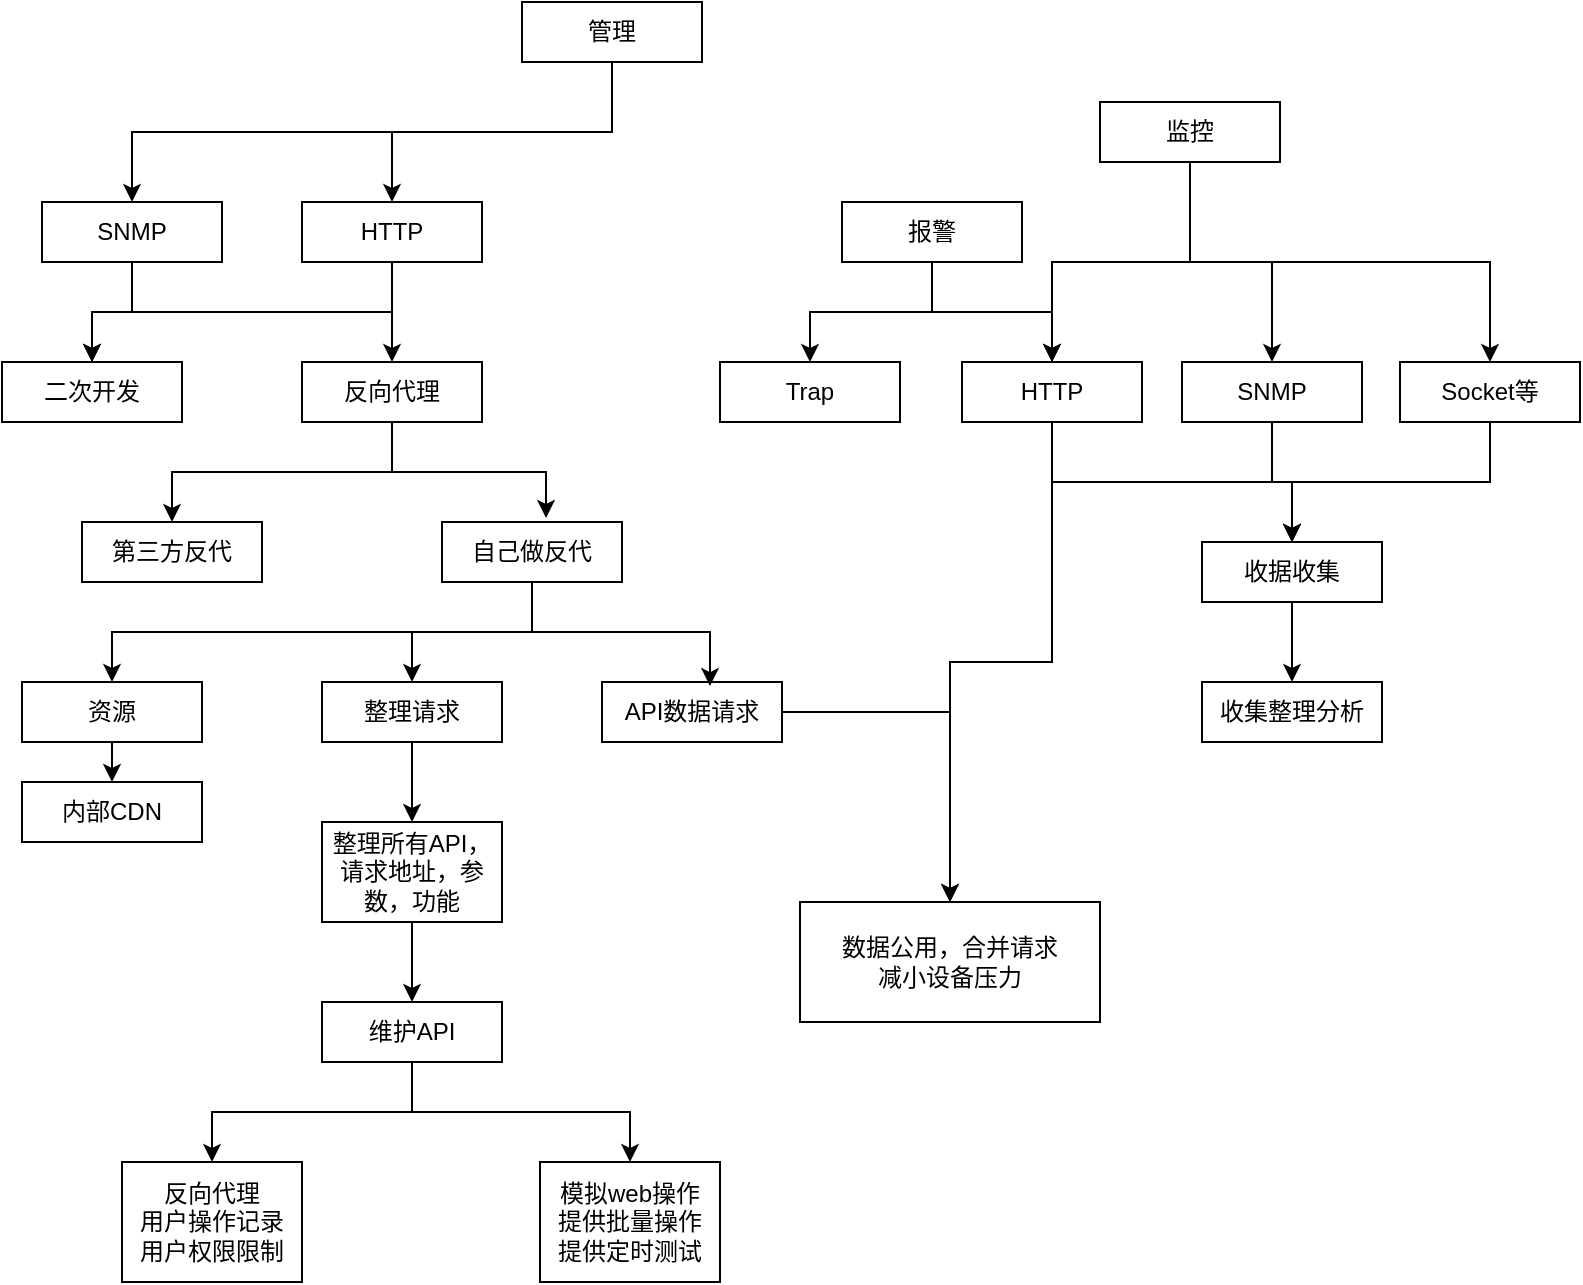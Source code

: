 <mxfile version="26.1.1">
  <diagram name="第 1 页" id="jMXwqLGd38tVFQFfNRH4">
    <mxGraphModel dx="1130" dy="462" grid="1" gridSize="10" guides="1" tooltips="1" connect="1" arrows="1" fold="1" page="1" pageScale="1" pageWidth="827" pageHeight="1169" math="0" shadow="0">
      <root>
        <mxCell id="0" />
        <mxCell id="1" parent="0" />
        <mxCell id="ABr8ec6Qx6EPEwKqW_Jd-40" style="edgeStyle=orthogonalEdgeStyle;rounded=0;orthogonalLoop=1;jettySize=auto;html=1;exitX=0.5;exitY=1;exitDx=0;exitDy=0;entryX=0.5;entryY=0;entryDx=0;entryDy=0;" edge="1" parent="1" source="ABr8ec6Qx6EPEwKqW_Jd-1" target="ABr8ec6Qx6EPEwKqW_Jd-5">
          <mxGeometry relative="1" as="geometry" />
        </mxCell>
        <mxCell id="ABr8ec6Qx6EPEwKqW_Jd-41" style="edgeStyle=orthogonalEdgeStyle;rounded=0;orthogonalLoop=1;jettySize=auto;html=1;exitX=0.5;exitY=1;exitDx=0;exitDy=0;entryX=0.5;entryY=0;entryDx=0;entryDy=0;" edge="1" parent="1" source="ABr8ec6Qx6EPEwKqW_Jd-1" target="ABr8ec6Qx6EPEwKqW_Jd-4">
          <mxGeometry relative="1" as="geometry" />
        </mxCell>
        <mxCell id="ABr8ec6Qx6EPEwKqW_Jd-1" value="管理" style="rounded=0;whiteSpace=wrap;html=1;" vertex="1" parent="1">
          <mxGeometry x="270" y="20" width="90" height="30" as="geometry" />
        </mxCell>
        <mxCell id="ABr8ec6Qx6EPEwKqW_Jd-33" style="edgeStyle=orthogonalEdgeStyle;rounded=0;orthogonalLoop=1;jettySize=auto;html=1;exitX=0.5;exitY=1;exitDx=0;exitDy=0;entryX=0.5;entryY=0;entryDx=0;entryDy=0;" edge="1" parent="1" source="ABr8ec6Qx6EPEwKqW_Jd-2" target="ABr8ec6Qx6EPEwKqW_Jd-7">
          <mxGeometry relative="1" as="geometry" />
        </mxCell>
        <mxCell id="ABr8ec6Qx6EPEwKqW_Jd-34" style="edgeStyle=orthogonalEdgeStyle;rounded=0;orthogonalLoop=1;jettySize=auto;html=1;exitX=0.5;exitY=1;exitDx=0;exitDy=0;entryX=0.5;entryY=0;entryDx=0;entryDy=0;" edge="1" parent="1" source="ABr8ec6Qx6EPEwKqW_Jd-2" target="ABr8ec6Qx6EPEwKqW_Jd-6">
          <mxGeometry relative="1" as="geometry" />
        </mxCell>
        <mxCell id="ABr8ec6Qx6EPEwKqW_Jd-35" style="edgeStyle=orthogonalEdgeStyle;rounded=0;orthogonalLoop=1;jettySize=auto;html=1;exitX=0.5;exitY=1;exitDx=0;exitDy=0;entryX=0.5;entryY=0;entryDx=0;entryDy=0;" edge="1" parent="1" source="ABr8ec6Qx6EPEwKqW_Jd-2" target="ABr8ec6Qx6EPEwKqW_Jd-12">
          <mxGeometry relative="1" as="geometry" />
        </mxCell>
        <mxCell id="ABr8ec6Qx6EPEwKqW_Jd-2" value="监控" style="rounded=0;whiteSpace=wrap;html=1;" vertex="1" parent="1">
          <mxGeometry x="559" y="70" width="90" height="30" as="geometry" />
        </mxCell>
        <mxCell id="ABr8ec6Qx6EPEwKqW_Jd-44" style="edgeStyle=orthogonalEdgeStyle;rounded=0;orthogonalLoop=1;jettySize=auto;html=1;exitX=0.5;exitY=1;exitDx=0;exitDy=0;entryX=0.5;entryY=0;entryDx=0;entryDy=0;" edge="1" parent="1" source="ABr8ec6Qx6EPEwKqW_Jd-4" target="ABr8ec6Qx6EPEwKqW_Jd-9">
          <mxGeometry relative="1" as="geometry" />
        </mxCell>
        <mxCell id="ABr8ec6Qx6EPEwKqW_Jd-4" value="SNMP" style="rounded=0;whiteSpace=wrap;html=1;" vertex="1" parent="1">
          <mxGeometry x="30" y="120" width="90" height="30" as="geometry" />
        </mxCell>
        <mxCell id="ABr8ec6Qx6EPEwKqW_Jd-42" style="edgeStyle=orthogonalEdgeStyle;rounded=0;orthogonalLoop=1;jettySize=auto;html=1;exitX=0.5;exitY=1;exitDx=0;exitDy=0;entryX=0.5;entryY=0;entryDx=0;entryDy=0;" edge="1" parent="1" source="ABr8ec6Qx6EPEwKqW_Jd-5" target="ABr8ec6Qx6EPEwKqW_Jd-9">
          <mxGeometry relative="1" as="geometry" />
        </mxCell>
        <mxCell id="ABr8ec6Qx6EPEwKqW_Jd-43" style="edgeStyle=orthogonalEdgeStyle;rounded=0;orthogonalLoop=1;jettySize=auto;html=1;exitX=0.5;exitY=1;exitDx=0;exitDy=0;entryX=0.5;entryY=0;entryDx=0;entryDy=0;" edge="1" parent="1" source="ABr8ec6Qx6EPEwKqW_Jd-5" target="ABr8ec6Qx6EPEwKqW_Jd-10">
          <mxGeometry relative="1" as="geometry" />
        </mxCell>
        <mxCell id="ABr8ec6Qx6EPEwKqW_Jd-5" value="HTTP" style="rounded=0;whiteSpace=wrap;html=1;" vertex="1" parent="1">
          <mxGeometry x="160" y="120" width="90" height="30" as="geometry" />
        </mxCell>
        <mxCell id="ABr8ec6Qx6EPEwKqW_Jd-37" style="edgeStyle=orthogonalEdgeStyle;rounded=0;orthogonalLoop=1;jettySize=auto;html=1;exitX=0.5;exitY=1;exitDx=0;exitDy=0;entryX=0.5;entryY=0;entryDx=0;entryDy=0;" edge="1" parent="1" source="ABr8ec6Qx6EPEwKqW_Jd-6" target="ABr8ec6Qx6EPEwKqW_Jd-23">
          <mxGeometry relative="1" as="geometry" />
        </mxCell>
        <mxCell id="ABr8ec6Qx6EPEwKqW_Jd-6" value="SNMP" style="rounded=0;whiteSpace=wrap;html=1;" vertex="1" parent="1">
          <mxGeometry x="600" y="200" width="90" height="30" as="geometry" />
        </mxCell>
        <mxCell id="ABr8ec6Qx6EPEwKqW_Jd-30" style="edgeStyle=orthogonalEdgeStyle;rounded=0;orthogonalLoop=1;jettySize=auto;html=1;exitX=0.5;exitY=1;exitDx=0;exitDy=0;entryX=0.5;entryY=0;entryDx=0;entryDy=0;" edge="1" parent="1" source="ABr8ec6Qx6EPEwKqW_Jd-7" target="ABr8ec6Qx6EPEwKqW_Jd-29">
          <mxGeometry relative="1" as="geometry" />
        </mxCell>
        <mxCell id="ABr8ec6Qx6EPEwKqW_Jd-36" style="edgeStyle=orthogonalEdgeStyle;rounded=0;orthogonalLoop=1;jettySize=auto;html=1;exitX=0.5;exitY=1;exitDx=0;exitDy=0;entryX=0.5;entryY=0;entryDx=0;entryDy=0;" edge="1" parent="1" source="ABr8ec6Qx6EPEwKqW_Jd-7" target="ABr8ec6Qx6EPEwKqW_Jd-23">
          <mxGeometry relative="1" as="geometry" />
        </mxCell>
        <mxCell id="ABr8ec6Qx6EPEwKqW_Jd-7" value="HTTP" style="rounded=0;whiteSpace=wrap;html=1;" vertex="1" parent="1">
          <mxGeometry x="490" y="200" width="90" height="30" as="geometry" />
        </mxCell>
        <mxCell id="ABr8ec6Qx6EPEwKqW_Jd-9" value="二次开发" style="rounded=0;whiteSpace=wrap;html=1;" vertex="1" parent="1">
          <mxGeometry x="10" y="200" width="90" height="30" as="geometry" />
        </mxCell>
        <mxCell id="ABr8ec6Qx6EPEwKqW_Jd-45" style="edgeStyle=orthogonalEdgeStyle;rounded=0;orthogonalLoop=1;jettySize=auto;html=1;exitX=0.5;exitY=1;exitDx=0;exitDy=0;entryX=0.5;entryY=0;entryDx=0;entryDy=0;" edge="1" parent="1" source="ABr8ec6Qx6EPEwKqW_Jd-10" target="ABr8ec6Qx6EPEwKqW_Jd-16">
          <mxGeometry relative="1" as="geometry" />
        </mxCell>
        <mxCell id="ABr8ec6Qx6EPEwKqW_Jd-10" value="反向代理" style="rounded=0;whiteSpace=wrap;html=1;" vertex="1" parent="1">
          <mxGeometry x="160" y="200" width="90" height="30" as="geometry" />
        </mxCell>
        <mxCell id="ABr8ec6Qx6EPEwKqW_Jd-38" style="edgeStyle=orthogonalEdgeStyle;rounded=0;orthogonalLoop=1;jettySize=auto;html=1;exitX=0.5;exitY=1;exitDx=0;exitDy=0;entryX=0.5;entryY=0;entryDx=0;entryDy=0;" edge="1" parent="1" source="ABr8ec6Qx6EPEwKqW_Jd-12" target="ABr8ec6Qx6EPEwKqW_Jd-23">
          <mxGeometry relative="1" as="geometry" />
        </mxCell>
        <mxCell id="ABr8ec6Qx6EPEwKqW_Jd-12" value="Socket等" style="rounded=0;whiteSpace=wrap;html=1;" vertex="1" parent="1">
          <mxGeometry x="709" y="200" width="90" height="30" as="geometry" />
        </mxCell>
        <mxCell id="ABr8ec6Qx6EPEwKqW_Jd-31" style="edgeStyle=orthogonalEdgeStyle;rounded=0;orthogonalLoop=1;jettySize=auto;html=1;exitX=0.5;exitY=1;exitDx=0;exitDy=0;entryX=0.5;entryY=0;entryDx=0;entryDy=0;" edge="1" parent="1" source="ABr8ec6Qx6EPEwKqW_Jd-14" target="ABr8ec6Qx6EPEwKqW_Jd-7">
          <mxGeometry relative="1" as="geometry" />
        </mxCell>
        <mxCell id="ABr8ec6Qx6EPEwKqW_Jd-32" style="edgeStyle=orthogonalEdgeStyle;rounded=0;orthogonalLoop=1;jettySize=auto;html=1;exitX=0.5;exitY=1;exitDx=0;exitDy=0;entryX=0.5;entryY=0;entryDx=0;entryDy=0;" edge="1" parent="1" source="ABr8ec6Qx6EPEwKqW_Jd-14" target="ABr8ec6Qx6EPEwKqW_Jd-15">
          <mxGeometry relative="1" as="geometry" />
        </mxCell>
        <mxCell id="ABr8ec6Qx6EPEwKqW_Jd-14" value="报警" style="rounded=0;whiteSpace=wrap;html=1;" vertex="1" parent="1">
          <mxGeometry x="430" y="120" width="90" height="30" as="geometry" />
        </mxCell>
        <mxCell id="ABr8ec6Qx6EPEwKqW_Jd-15" value="Trap" style="rounded=0;whiteSpace=wrap;html=1;" vertex="1" parent="1">
          <mxGeometry x="369" y="200" width="90" height="30" as="geometry" />
        </mxCell>
        <mxCell id="ABr8ec6Qx6EPEwKqW_Jd-16" value="第三方反代" style="rounded=0;whiteSpace=wrap;html=1;" vertex="1" parent="1">
          <mxGeometry x="50" y="280" width="90" height="30" as="geometry" />
        </mxCell>
        <mxCell id="ABr8ec6Qx6EPEwKqW_Jd-47" style="edgeStyle=orthogonalEdgeStyle;rounded=0;orthogonalLoop=1;jettySize=auto;html=1;exitX=0.5;exitY=1;exitDx=0;exitDy=0;entryX=0.5;entryY=0;entryDx=0;entryDy=0;" edge="1" parent="1" source="ABr8ec6Qx6EPEwKqW_Jd-17" target="ABr8ec6Qx6EPEwKqW_Jd-19">
          <mxGeometry relative="1" as="geometry" />
        </mxCell>
        <mxCell id="ABr8ec6Qx6EPEwKqW_Jd-53" style="edgeStyle=orthogonalEdgeStyle;rounded=0;orthogonalLoop=1;jettySize=auto;html=1;exitX=0.5;exitY=1;exitDx=0;exitDy=0;entryX=0.5;entryY=0;entryDx=0;entryDy=0;" edge="1" parent="1" source="ABr8ec6Qx6EPEwKqW_Jd-17" target="ABr8ec6Qx6EPEwKqW_Jd-52">
          <mxGeometry relative="1" as="geometry" />
        </mxCell>
        <mxCell id="ABr8ec6Qx6EPEwKqW_Jd-17" value="自己做反代" style="rounded=0;whiteSpace=wrap;html=1;" vertex="1" parent="1">
          <mxGeometry x="230" y="280" width="90" height="30" as="geometry" />
        </mxCell>
        <mxCell id="ABr8ec6Qx6EPEwKqW_Jd-49" style="edgeStyle=orthogonalEdgeStyle;rounded=0;orthogonalLoop=1;jettySize=auto;html=1;exitX=0.5;exitY=1;exitDx=0;exitDy=0;entryX=0.5;entryY=0;entryDx=0;entryDy=0;" edge="1" parent="1" source="ABr8ec6Qx6EPEwKqW_Jd-19" target="ABr8ec6Qx6EPEwKqW_Jd-27">
          <mxGeometry relative="1" as="geometry" />
        </mxCell>
        <mxCell id="ABr8ec6Qx6EPEwKqW_Jd-19" value="资源" style="rounded=0;whiteSpace=wrap;html=1;" vertex="1" parent="1">
          <mxGeometry x="20" y="360" width="90" height="30" as="geometry" />
        </mxCell>
        <mxCell id="ABr8ec6Qx6EPEwKqW_Jd-50" style="edgeStyle=orthogonalEdgeStyle;rounded=0;orthogonalLoop=1;jettySize=auto;html=1;exitX=1;exitY=0.5;exitDx=0;exitDy=0;entryX=0.5;entryY=0;entryDx=0;entryDy=0;" edge="1" parent="1" source="ABr8ec6Qx6EPEwKqW_Jd-20" target="ABr8ec6Qx6EPEwKqW_Jd-29">
          <mxGeometry relative="1" as="geometry" />
        </mxCell>
        <mxCell id="ABr8ec6Qx6EPEwKqW_Jd-20" value="API数据请求" style="rounded=0;whiteSpace=wrap;html=1;" vertex="1" parent="1">
          <mxGeometry x="310" y="360" width="90" height="30" as="geometry" />
        </mxCell>
        <mxCell id="ABr8ec6Qx6EPEwKqW_Jd-39" style="edgeStyle=orthogonalEdgeStyle;rounded=0;orthogonalLoop=1;jettySize=auto;html=1;exitX=0.5;exitY=1;exitDx=0;exitDy=0;" edge="1" parent="1" source="ABr8ec6Qx6EPEwKqW_Jd-23" target="ABr8ec6Qx6EPEwKqW_Jd-24">
          <mxGeometry relative="1" as="geometry" />
        </mxCell>
        <mxCell id="ABr8ec6Qx6EPEwKqW_Jd-23" value="收据收集" style="rounded=0;whiteSpace=wrap;html=1;" vertex="1" parent="1">
          <mxGeometry x="610" y="290" width="90" height="30" as="geometry" />
        </mxCell>
        <mxCell id="ABr8ec6Qx6EPEwKqW_Jd-24" value="收集整理分析" style="rounded=0;whiteSpace=wrap;html=1;" vertex="1" parent="1">
          <mxGeometry x="610" y="360" width="90" height="30" as="geometry" />
        </mxCell>
        <mxCell id="ABr8ec6Qx6EPEwKqW_Jd-27" value="内部CDN" style="rounded=0;whiteSpace=wrap;html=1;" vertex="1" parent="1">
          <mxGeometry x="20" y="410" width="90" height="30" as="geometry" />
        </mxCell>
        <mxCell id="ABr8ec6Qx6EPEwKqW_Jd-29" value="数据公用，合并请求&lt;div&gt;减小设备压力&lt;/div&gt;" style="rounded=0;whiteSpace=wrap;html=1;" vertex="1" parent="1">
          <mxGeometry x="409" y="470" width="150" height="60" as="geometry" />
        </mxCell>
        <mxCell id="ABr8ec6Qx6EPEwKqW_Jd-46" style="edgeStyle=orthogonalEdgeStyle;rounded=0;orthogonalLoop=1;jettySize=auto;html=1;exitX=0.5;exitY=1;exitDx=0;exitDy=0;entryX=0.578;entryY=-0.067;entryDx=0;entryDy=0;entryPerimeter=0;" edge="1" parent="1" source="ABr8ec6Qx6EPEwKqW_Jd-10" target="ABr8ec6Qx6EPEwKqW_Jd-17">
          <mxGeometry relative="1" as="geometry" />
        </mxCell>
        <mxCell id="ABr8ec6Qx6EPEwKqW_Jd-48" style="edgeStyle=orthogonalEdgeStyle;rounded=0;orthogonalLoop=1;jettySize=auto;html=1;exitX=0.5;exitY=1;exitDx=0;exitDy=0;entryX=0.6;entryY=0.067;entryDx=0;entryDy=0;entryPerimeter=0;" edge="1" parent="1" source="ABr8ec6Qx6EPEwKqW_Jd-17" target="ABr8ec6Qx6EPEwKqW_Jd-20">
          <mxGeometry relative="1" as="geometry" />
        </mxCell>
        <mxCell id="ABr8ec6Qx6EPEwKqW_Jd-56" style="edgeStyle=orthogonalEdgeStyle;rounded=0;orthogonalLoop=1;jettySize=auto;html=1;exitX=0.5;exitY=1;exitDx=0;exitDy=0;entryX=0.5;entryY=0;entryDx=0;entryDy=0;" edge="1" parent="1" source="ABr8ec6Qx6EPEwKqW_Jd-52" target="ABr8ec6Qx6EPEwKqW_Jd-55">
          <mxGeometry relative="1" as="geometry" />
        </mxCell>
        <mxCell id="ABr8ec6Qx6EPEwKqW_Jd-52" value="整理请求" style="rounded=0;whiteSpace=wrap;html=1;" vertex="1" parent="1">
          <mxGeometry x="170" y="360" width="90" height="30" as="geometry" />
        </mxCell>
        <mxCell id="ABr8ec6Qx6EPEwKqW_Jd-61" style="edgeStyle=orthogonalEdgeStyle;rounded=0;orthogonalLoop=1;jettySize=auto;html=1;exitX=0.5;exitY=1;exitDx=0;exitDy=0;entryX=0.5;entryY=0;entryDx=0;entryDy=0;" edge="1" parent="1" source="ABr8ec6Qx6EPEwKqW_Jd-55" target="ABr8ec6Qx6EPEwKqW_Jd-58">
          <mxGeometry relative="1" as="geometry" />
        </mxCell>
        <mxCell id="ABr8ec6Qx6EPEwKqW_Jd-55" value="整理所有API，请求地址，参数，功能" style="rounded=0;whiteSpace=wrap;html=1;" vertex="1" parent="1">
          <mxGeometry x="170" y="430" width="90" height="50" as="geometry" />
        </mxCell>
        <mxCell id="ABr8ec6Qx6EPEwKqW_Jd-62" style="edgeStyle=orthogonalEdgeStyle;rounded=0;orthogonalLoop=1;jettySize=auto;html=1;exitX=0.5;exitY=1;exitDx=0;exitDy=0;entryX=0.5;entryY=0;entryDx=0;entryDy=0;" edge="1" parent="1" source="ABr8ec6Qx6EPEwKqW_Jd-58" target="ABr8ec6Qx6EPEwKqW_Jd-59">
          <mxGeometry relative="1" as="geometry" />
        </mxCell>
        <mxCell id="ABr8ec6Qx6EPEwKqW_Jd-63" style="edgeStyle=orthogonalEdgeStyle;rounded=0;orthogonalLoop=1;jettySize=auto;html=1;exitX=0.5;exitY=1;exitDx=0;exitDy=0;entryX=0.5;entryY=0;entryDx=0;entryDy=0;" edge="1" parent="1" source="ABr8ec6Qx6EPEwKqW_Jd-58" target="ABr8ec6Qx6EPEwKqW_Jd-60">
          <mxGeometry relative="1" as="geometry" />
        </mxCell>
        <mxCell id="ABr8ec6Qx6EPEwKqW_Jd-58" value="维护API" style="rounded=0;whiteSpace=wrap;html=1;" vertex="1" parent="1">
          <mxGeometry x="170" y="520" width="90" height="30" as="geometry" />
        </mxCell>
        <mxCell id="ABr8ec6Qx6EPEwKqW_Jd-59" value="反向代理&lt;div&gt;用户操作记录&lt;div&gt;用户权限限制&lt;/div&gt;&lt;/div&gt;" style="rounded=0;whiteSpace=wrap;html=1;" vertex="1" parent="1">
          <mxGeometry x="70" y="600" width="90" height="60" as="geometry" />
        </mxCell>
        <mxCell id="ABr8ec6Qx6EPEwKqW_Jd-60" value="模拟web操作&lt;div&gt;提供批量操作&lt;/div&gt;&lt;div&gt;提供定时测试&lt;/div&gt;" style="rounded=0;whiteSpace=wrap;html=1;" vertex="1" parent="1">
          <mxGeometry x="279" y="600" width="90" height="60" as="geometry" />
        </mxCell>
      </root>
    </mxGraphModel>
  </diagram>
</mxfile>
